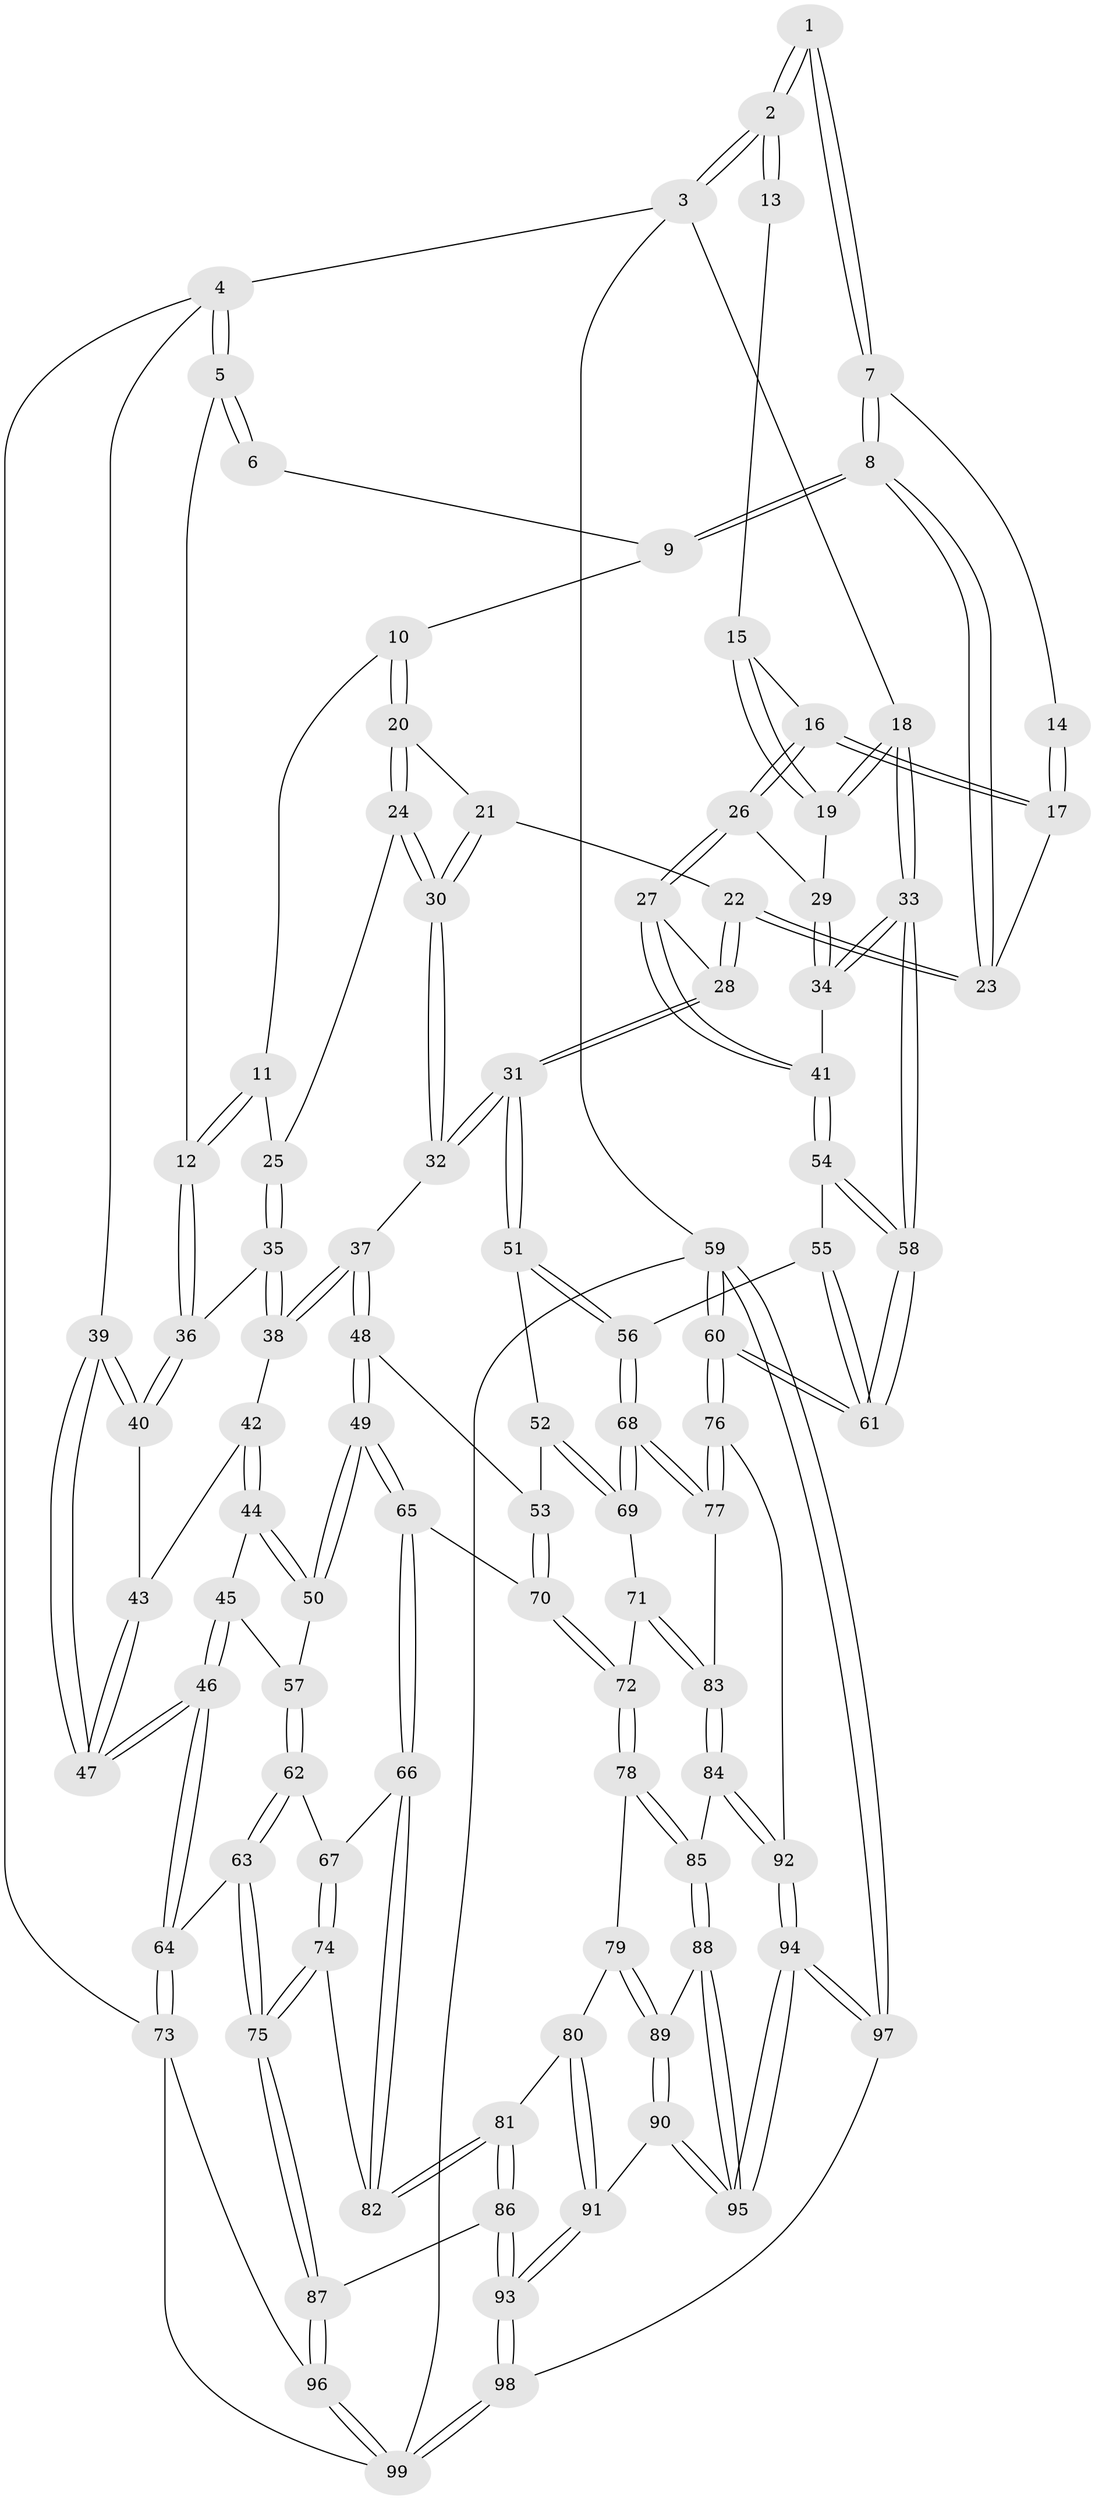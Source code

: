 // Generated by graph-tools (version 1.1) at 2025/03/03/09/25 03:03:27]
// undirected, 99 vertices, 244 edges
graph export_dot {
graph [start="1"]
  node [color=gray90,style=filled];
  1 [pos="+0.5894861700008742+0"];
  2 [pos="+1+0"];
  3 [pos="+1+0"];
  4 [pos="+0+0"];
  5 [pos="+0.23925292073342982+0"];
  6 [pos="+0.33200763036802167+0"];
  7 [pos="+0.6394998152016855+0.10841760502566418"];
  8 [pos="+0.6374113709994719+0.11270447727811499"];
  9 [pos="+0.43471021826978+0.02741458635907248"];
  10 [pos="+0.45176177486018015+0.11230805095366196"];
  11 [pos="+0.4231918517846882+0.1670396071309566"];
  12 [pos="+0.23216677972690788+0.1856037928189278"];
  13 [pos="+0.8839919402718242+0"];
  14 [pos="+0.7323684877762539+0.06555583500851435"];
  15 [pos="+0.8346117674042032+0.11807880723145593"];
  16 [pos="+0.7711361320721573+0.1812387160795268"];
  17 [pos="+0.7627208909953104+0.17666181958735783"];
  18 [pos="+1+0"];
  19 [pos="+0.8882332917921373+0.22442115584389147"];
  20 [pos="+0.5362607314134912+0.17698213749431346"];
  21 [pos="+0.5918325036322049+0.19592406713547103"];
  22 [pos="+0.6070385653641734+0.1918547815148429"];
  23 [pos="+0.6352029619260053+0.1397624441313248"];
  24 [pos="+0.4343079509155755+0.24817375072792244"];
  25 [pos="+0.42691105398585516+0.24785230755473744"];
  26 [pos="+0.7829819022614802+0.2956048420615773"];
  27 [pos="+0.7417630600601836+0.3726818581815843"];
  28 [pos="+0.7400951867169615+0.3732212593162739"];
  29 [pos="+0.8808577589098381+0.23854765535411285"];
  30 [pos="+0.526753511493764+0.2851593179263338"];
  31 [pos="+0.678015049261424+0.43570780679495574"];
  32 [pos="+0.5316869393247595+0.3799592241655495"];
  33 [pos="+1+0.38944954827798417"];
  34 [pos="+1+0.4005111202853822"];
  35 [pos="+0.31502248126584065+0.3453175777937111"];
  36 [pos="+0.22984906359246365+0.19619388243913577"];
  37 [pos="+0.42621030287145134+0.41079632791300225"];
  38 [pos="+0.3153682882025681+0.35029034287538396"];
  39 [pos="+0+0.3259114701270481"];
  40 [pos="+0+0.3060738767297458"];
  41 [pos="+0.9181850205002736+0.43619354611613037"];
  42 [pos="+0.3076352046379419+0.358964733911307"];
  43 [pos="+0.26347852903029484+0.37000281984462546"];
  44 [pos="+0.2940240187065607+0.41010376845120916"];
  45 [pos="+0.1900339525422593+0.5054365335136539"];
  46 [pos="+0+0.5755318905925121"];
  47 [pos="+0+0.5650935467877329"];
  48 [pos="+0.42933703269026935+0.4313069763216657"];
  49 [pos="+0.3879415248277967+0.6167065420319281"];
  50 [pos="+0.29899607910254933+0.5520802496992472"];
  51 [pos="+0.66600336662965+0.5133808377083774"];
  52 [pos="+0.6630974232882432+0.5159628570977608"];
  53 [pos="+0.55063587687384+0.5724928525164491"];
  54 [pos="+0.885140400274779+0.5721685334560618"];
  55 [pos="+0.8296586003672553+0.6229425527994229"];
  56 [pos="+0.7924361607337751+0.635524374872854"];
  57 [pos="+0.2747357110432149+0.5593160543130047"];
  58 [pos="+1+0.7513189321799569"];
  59 [pos="+1+1"];
  60 [pos="+1+0.9910549125784012"];
  61 [pos="+1+0.9632739652107162"];
  62 [pos="+0.1700232432115864+0.6399239374584935"];
  63 [pos="+0+0.5974638948658467"];
  64 [pos="+0+0.5755409144469226"];
  65 [pos="+0.391527255957787+0.6238145881734987"];
  66 [pos="+0.3626746432423223+0.666259267470794"];
  67 [pos="+0.17036944533142603+0.6401974143773864"];
  68 [pos="+0.7776857037781659+0.7002972351847836"];
  69 [pos="+0.6401366609271908+0.6948543608531942"];
  70 [pos="+0.493540466221948+0.6369134857576993"];
  71 [pos="+0.6259009885604176+0.7088155107953769"];
  72 [pos="+0.5250734467495438+0.7026590065574321"];
  73 [pos="+0+0.7537668987836493"];
  74 [pos="+0.22527615152182998+0.7198284053753247"];
  75 [pos="+0.1871408518312715+0.8579949557202478"];
  76 [pos="+0.8267251324469267+0.8109117303583933"];
  77 [pos="+0.7826754629945973+0.7481871264224349"];
  78 [pos="+0.5214953540522375+0.726097532079623"];
  79 [pos="+0.5117332083486795+0.7524259005207092"];
  80 [pos="+0.4453427904858761+0.7853457976222362"];
  81 [pos="+0.34835747987951327+0.7681154030877757"];
  82 [pos="+0.3427934228240913+0.7314736964346665"];
  83 [pos="+0.6580247972764599+0.7901510283712275"];
  84 [pos="+0.6448730750494186+0.8131336060697182"];
  85 [pos="+0.6440144343737962+0.8135330171111004"];
  86 [pos="+0.32010766986283634+0.8392855412975229"];
  87 [pos="+0.18912599668203436+0.8623043224917001"];
  88 [pos="+0.5964256036690817+0.8529269178613568"];
  89 [pos="+0.5182905211184328+0.7721116958083664"];
  90 [pos="+0.49395523101626043+0.8855721513230325"];
  91 [pos="+0.4554535129786331+0.8858460408812027"];
  92 [pos="+0.7281765831608362+0.8976398983364086"];
  93 [pos="+0.3839538708384876+0.9218741114304089"];
  94 [pos="+0.6564559654977822+1"];
  95 [pos="+0.5704423956758994+0.9210982656082516"];
  96 [pos="+0.14684362775030638+0.9687246556893994"];
  97 [pos="+0.6602978405866544+1"];
  98 [pos="+0.36049065192452756+1"];
  99 [pos="+0.18538451990174107+1"];
  1 -- 2;
  1 -- 2;
  1 -- 7;
  1 -- 7;
  2 -- 3;
  2 -- 3;
  2 -- 13;
  2 -- 13;
  3 -- 4;
  3 -- 18;
  3 -- 59;
  4 -- 5;
  4 -- 5;
  4 -- 39;
  4 -- 73;
  5 -- 6;
  5 -- 6;
  5 -- 12;
  6 -- 9;
  7 -- 8;
  7 -- 8;
  7 -- 14;
  8 -- 9;
  8 -- 9;
  8 -- 23;
  8 -- 23;
  9 -- 10;
  10 -- 11;
  10 -- 20;
  10 -- 20;
  11 -- 12;
  11 -- 12;
  11 -- 25;
  12 -- 36;
  12 -- 36;
  13 -- 15;
  14 -- 17;
  14 -- 17;
  15 -- 16;
  15 -- 19;
  15 -- 19;
  16 -- 17;
  16 -- 17;
  16 -- 26;
  16 -- 26;
  17 -- 23;
  18 -- 19;
  18 -- 19;
  18 -- 33;
  18 -- 33;
  19 -- 29;
  20 -- 21;
  20 -- 24;
  20 -- 24;
  21 -- 22;
  21 -- 30;
  21 -- 30;
  22 -- 23;
  22 -- 23;
  22 -- 28;
  22 -- 28;
  24 -- 25;
  24 -- 30;
  24 -- 30;
  25 -- 35;
  25 -- 35;
  26 -- 27;
  26 -- 27;
  26 -- 29;
  27 -- 28;
  27 -- 41;
  27 -- 41;
  28 -- 31;
  28 -- 31;
  29 -- 34;
  29 -- 34;
  30 -- 32;
  30 -- 32;
  31 -- 32;
  31 -- 32;
  31 -- 51;
  31 -- 51;
  32 -- 37;
  33 -- 34;
  33 -- 34;
  33 -- 58;
  33 -- 58;
  34 -- 41;
  35 -- 36;
  35 -- 38;
  35 -- 38;
  36 -- 40;
  36 -- 40;
  37 -- 38;
  37 -- 38;
  37 -- 48;
  37 -- 48;
  38 -- 42;
  39 -- 40;
  39 -- 40;
  39 -- 47;
  39 -- 47;
  40 -- 43;
  41 -- 54;
  41 -- 54;
  42 -- 43;
  42 -- 44;
  42 -- 44;
  43 -- 47;
  43 -- 47;
  44 -- 45;
  44 -- 50;
  44 -- 50;
  45 -- 46;
  45 -- 46;
  45 -- 57;
  46 -- 47;
  46 -- 47;
  46 -- 64;
  46 -- 64;
  48 -- 49;
  48 -- 49;
  48 -- 53;
  49 -- 50;
  49 -- 50;
  49 -- 65;
  49 -- 65;
  50 -- 57;
  51 -- 52;
  51 -- 56;
  51 -- 56;
  52 -- 53;
  52 -- 69;
  52 -- 69;
  53 -- 70;
  53 -- 70;
  54 -- 55;
  54 -- 58;
  54 -- 58;
  55 -- 56;
  55 -- 61;
  55 -- 61;
  56 -- 68;
  56 -- 68;
  57 -- 62;
  57 -- 62;
  58 -- 61;
  58 -- 61;
  59 -- 60;
  59 -- 60;
  59 -- 97;
  59 -- 97;
  59 -- 99;
  60 -- 61;
  60 -- 61;
  60 -- 76;
  60 -- 76;
  62 -- 63;
  62 -- 63;
  62 -- 67;
  63 -- 64;
  63 -- 75;
  63 -- 75;
  64 -- 73;
  64 -- 73;
  65 -- 66;
  65 -- 66;
  65 -- 70;
  66 -- 67;
  66 -- 82;
  66 -- 82;
  67 -- 74;
  67 -- 74;
  68 -- 69;
  68 -- 69;
  68 -- 77;
  68 -- 77;
  69 -- 71;
  70 -- 72;
  70 -- 72;
  71 -- 72;
  71 -- 83;
  71 -- 83;
  72 -- 78;
  72 -- 78;
  73 -- 96;
  73 -- 99;
  74 -- 75;
  74 -- 75;
  74 -- 82;
  75 -- 87;
  75 -- 87;
  76 -- 77;
  76 -- 77;
  76 -- 92;
  77 -- 83;
  78 -- 79;
  78 -- 85;
  78 -- 85;
  79 -- 80;
  79 -- 89;
  79 -- 89;
  80 -- 81;
  80 -- 91;
  80 -- 91;
  81 -- 82;
  81 -- 82;
  81 -- 86;
  81 -- 86;
  83 -- 84;
  83 -- 84;
  84 -- 85;
  84 -- 92;
  84 -- 92;
  85 -- 88;
  85 -- 88;
  86 -- 87;
  86 -- 93;
  86 -- 93;
  87 -- 96;
  87 -- 96;
  88 -- 89;
  88 -- 95;
  88 -- 95;
  89 -- 90;
  89 -- 90;
  90 -- 91;
  90 -- 95;
  90 -- 95;
  91 -- 93;
  91 -- 93;
  92 -- 94;
  92 -- 94;
  93 -- 98;
  93 -- 98;
  94 -- 95;
  94 -- 95;
  94 -- 97;
  94 -- 97;
  96 -- 99;
  96 -- 99;
  97 -- 98;
  98 -- 99;
  98 -- 99;
}
